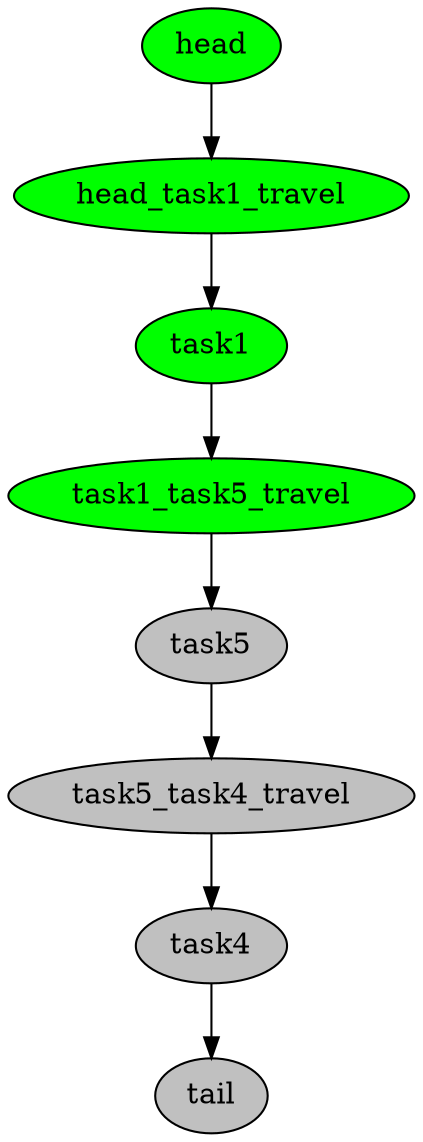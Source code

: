 digraph timeline {
head[label="head",style=filled,fillcolor=green,fontcolor=black];
head_task1_travel[label="head_task1_travel",style=filled,fillcolor=green,fontcolor=black];
task1[label="task1",style=filled,fillcolor=green,fontcolor=black];
task1_task5_travel[label="task1_task5_travel",style=filled,fillcolor=green,fontcolor=black];
task5[label="task5",style=filled,fillcolor=gray,fontcolor=black];
task5_task4_travel[label="task5_task4_travel",style=filled,fillcolor=gray,fontcolor=black];
task4[label="task4",style=filled,fillcolor=gray,fontcolor=black];
tail[label="tail",style=filled,fillcolor=gray,fontcolor=black];
"head"->"head_task1_travel"[color=black];
"head_task1_travel"->"task1"[color=black];
"task1"->"task1_task5_travel"[color=black];
"task1_task5_travel"->"task5"[color=black];
"task5"->"task5_task4_travel"[color=black];
"task5_task4_travel"->"task4"[color=black];
"task4"->"tail"[color=black];
}
